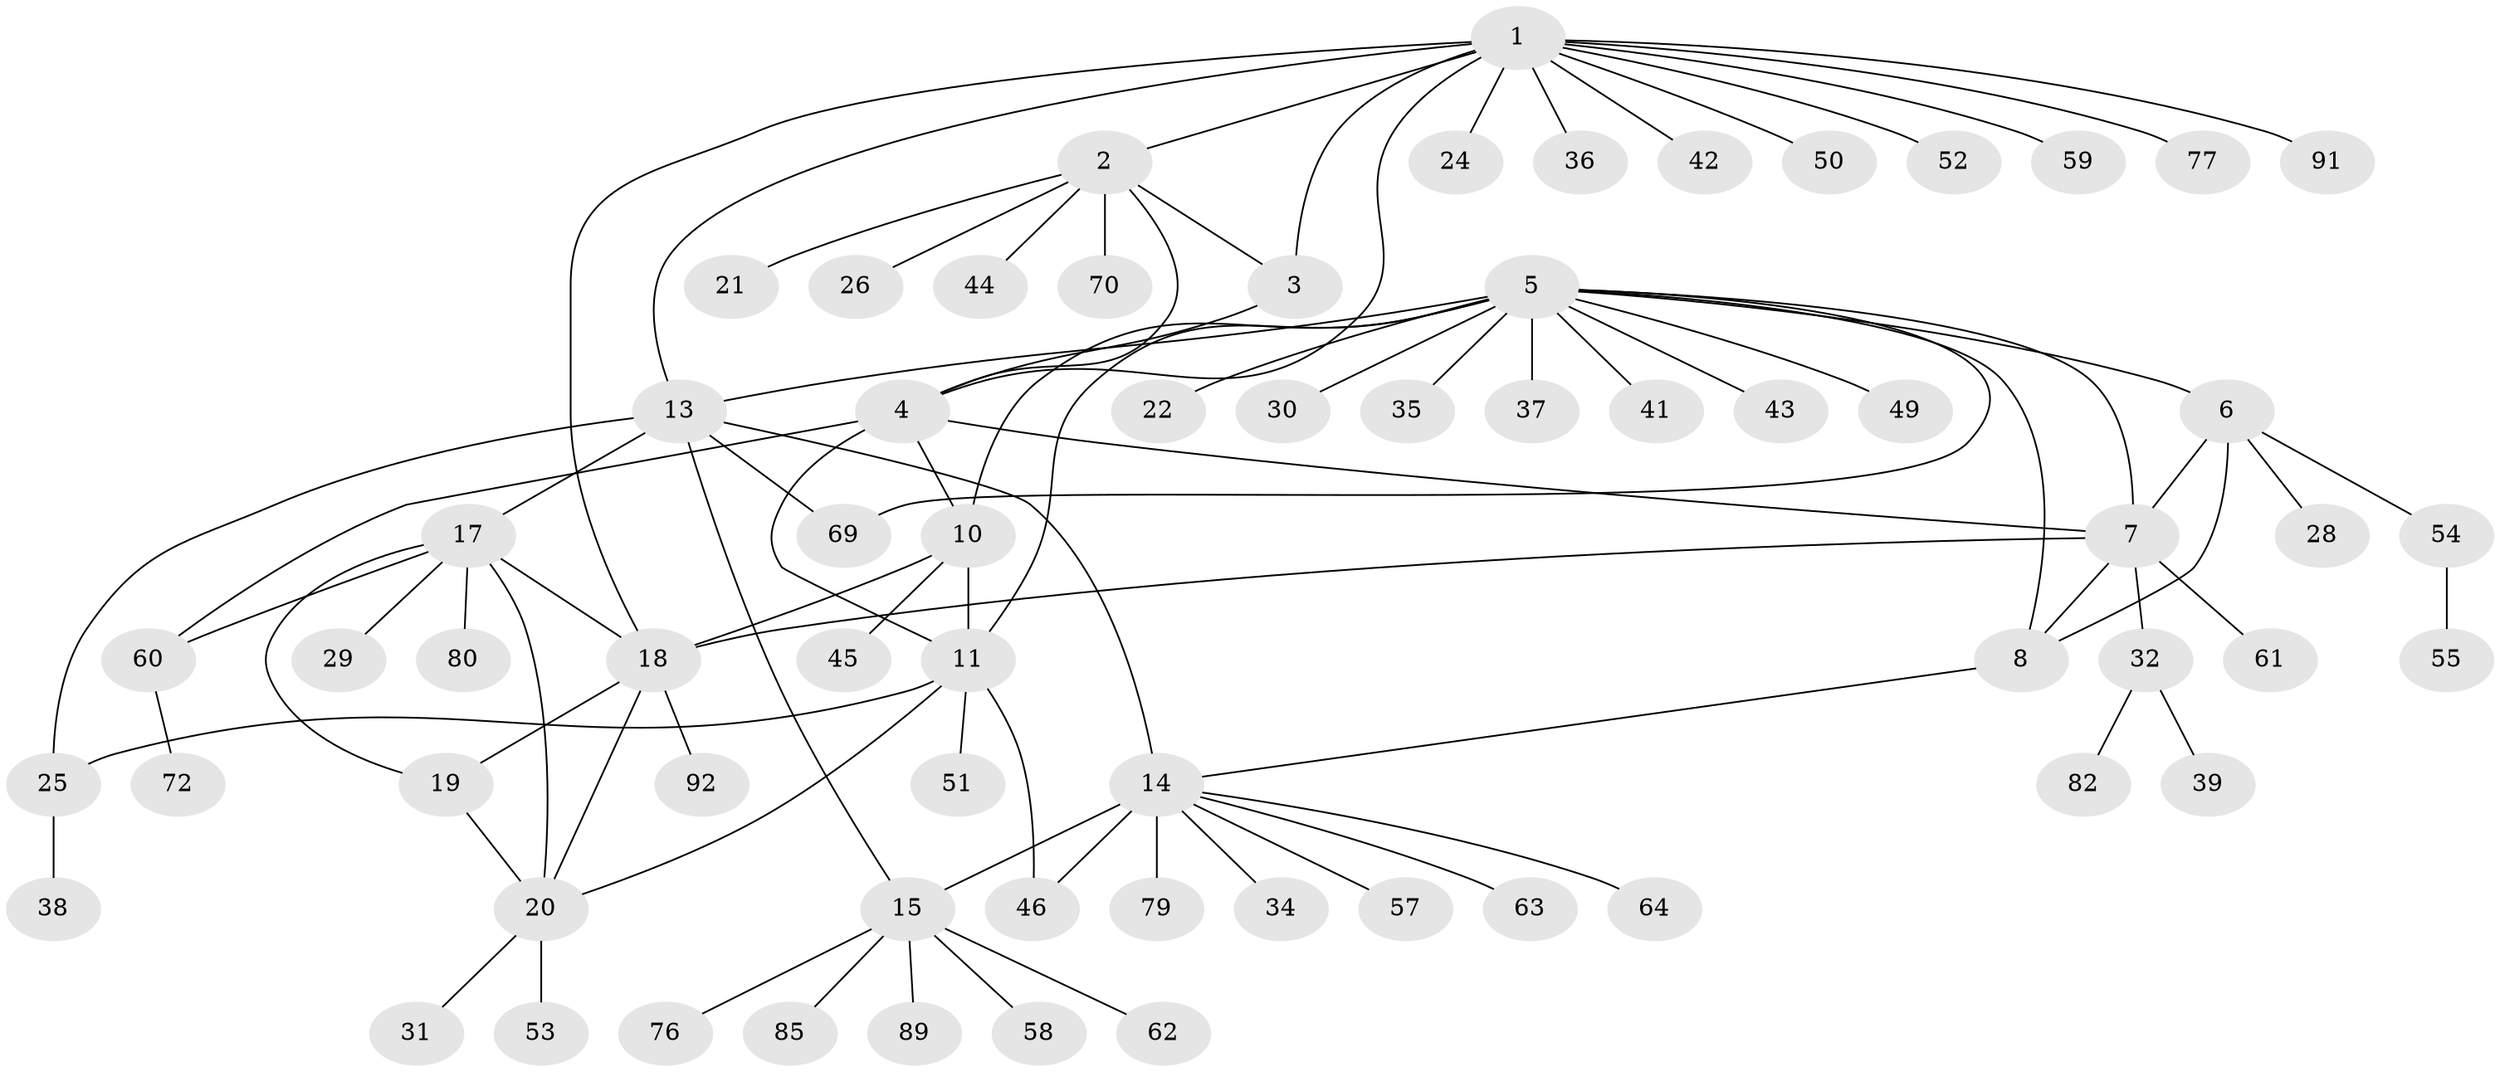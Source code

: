 // Generated by graph-tools (version 1.1) at 2025/52/02/27/25 19:52:18]
// undirected, 66 vertices, 88 edges
graph export_dot {
graph [start="1"]
  node [color=gray90,style=filled];
  1 [super="+27"];
  2 [super="+74"];
  3;
  4 [super="+88"];
  5 [super="+9"];
  6 [super="+47"];
  7;
  8 [super="+83"];
  10 [super="+23"];
  11 [super="+12"];
  13 [super="+73"];
  14 [super="+16"];
  15 [super="+84"];
  17 [super="+48"];
  18 [super="+71"];
  19 [super="+40"];
  20 [super="+33"];
  21;
  22;
  24;
  25 [super="+78"];
  26;
  28;
  29;
  30;
  31 [super="+56"];
  32 [super="+67"];
  34;
  35;
  36;
  37;
  38;
  39;
  41;
  42;
  43;
  44;
  45 [super="+68"];
  46;
  49;
  50;
  51 [super="+65"];
  52 [super="+87"];
  53;
  54 [super="+90"];
  55;
  57;
  58;
  59;
  60;
  61 [super="+66"];
  62;
  63 [super="+75"];
  64;
  69;
  70;
  72 [super="+86"];
  76;
  77 [super="+81"];
  79;
  80;
  82;
  85;
  89;
  91;
  92;
  1 -- 2;
  1 -- 3;
  1 -- 4;
  1 -- 13 [weight=2];
  1 -- 18;
  1 -- 24;
  1 -- 36;
  1 -- 42;
  1 -- 50;
  1 -- 52;
  1 -- 59;
  1 -- 77;
  1 -- 91;
  2 -- 3;
  2 -- 4;
  2 -- 21;
  2 -- 26;
  2 -- 44;
  2 -- 70;
  3 -- 4;
  4 -- 7;
  4 -- 11 [weight=2];
  4 -- 60;
  4 -- 10;
  5 -- 6;
  5 -- 7;
  5 -- 8;
  5 -- 37;
  5 -- 43;
  5 -- 35;
  5 -- 69;
  5 -- 41;
  5 -- 10;
  5 -- 11 [weight=2];
  5 -- 13;
  5 -- 49;
  5 -- 22;
  5 -- 30;
  6 -- 7;
  6 -- 8;
  6 -- 28;
  6 -- 54;
  7 -- 8;
  7 -- 18;
  7 -- 32;
  7 -- 61;
  8 -- 14;
  10 -- 11 [weight=2];
  10 -- 45;
  10 -- 18;
  11 -- 20;
  11 -- 46;
  11 -- 51;
  11 -- 25;
  13 -- 14 [weight=2];
  13 -- 15;
  13 -- 17 [weight=2];
  13 -- 69;
  13 -- 25;
  14 -- 15 [weight=2];
  14 -- 46;
  14 -- 57;
  14 -- 63;
  14 -- 79;
  14 -- 64;
  14 -- 34;
  15 -- 58;
  15 -- 62;
  15 -- 76;
  15 -- 89;
  15 -- 85;
  17 -- 18;
  17 -- 19;
  17 -- 20;
  17 -- 29;
  17 -- 60;
  17 -- 80;
  18 -- 19;
  18 -- 20;
  18 -- 92;
  19 -- 20;
  20 -- 31;
  20 -- 53;
  25 -- 38;
  32 -- 39;
  32 -- 82;
  54 -- 55;
  60 -- 72;
}
